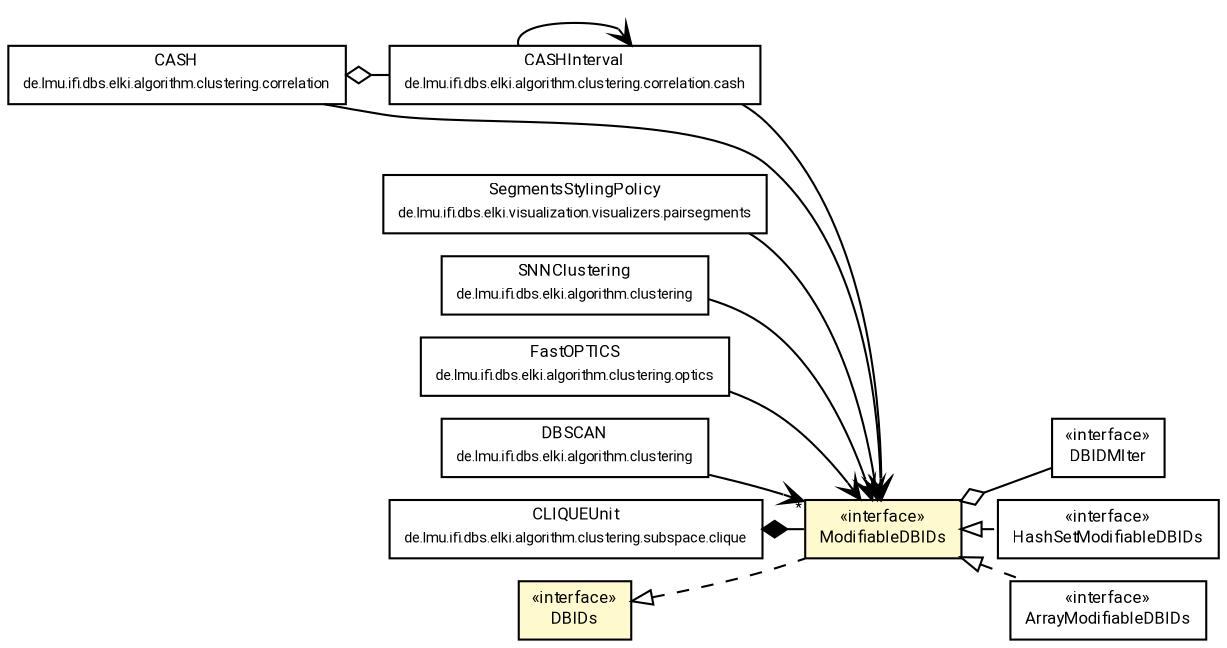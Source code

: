 #!/usr/local/bin/dot
#
# Class diagram 
# Generated by UMLGraph version R5_7_2-60-g0e99a6 (http://www.spinellis.gr/umlgraph/)
#

digraph G {
	graph [fontnames="svg"]
	edge [fontname="Roboto",fontsize=7,labelfontname="Roboto",labelfontsize=7,color="black"];
	node [fontname="Roboto",fontcolor="black",fontsize=8,shape=plaintext,margin=0,width=0,height=0];
	nodesep=0.15;
	ranksep=0.25;
	rankdir=LR;
	// de.lmu.ifi.dbs.elki.algorithm.clustering.correlation.cash.CASHInterval
	c7129446 [label=<<table title="de.lmu.ifi.dbs.elki.algorithm.clustering.correlation.cash.CASHInterval" border="0" cellborder="1" cellspacing="0" cellpadding="2" href="../../algorithm/clustering/correlation/cash/CASHInterval.html" target="_parent">
		<tr><td><table border="0" cellspacing="0" cellpadding="1">
		<tr><td align="center" balign="center"> <font face="Roboto">CASHInterval</font> </td></tr>
		<tr><td align="center" balign="center"> <font face="Roboto" point-size="7.0">de.lmu.ifi.dbs.elki.algorithm.clustering.correlation.cash</font> </td></tr>
		</table></td></tr>
		</table>>, URL="../../algorithm/clustering/correlation/cash/CASHInterval.html"];
	// de.lmu.ifi.dbs.elki.algorithm.clustering.correlation.CASH<V extends de.lmu.ifi.dbs.elki.data.NumberVector>
	c7129450 [label=<<table title="de.lmu.ifi.dbs.elki.algorithm.clustering.correlation.CASH" border="0" cellborder="1" cellspacing="0" cellpadding="2" href="../../algorithm/clustering/correlation/CASH.html" target="_parent">
		<tr><td><table border="0" cellspacing="0" cellpadding="1">
		<tr><td align="center" balign="center"> <font face="Roboto">CASH</font> </td></tr>
		<tr><td align="center" balign="center"> <font face="Roboto" point-size="7.0">de.lmu.ifi.dbs.elki.algorithm.clustering.correlation</font> </td></tr>
		</table></td></tr>
		</table>>, URL="../../algorithm/clustering/correlation/CASH.html"];
	// de.lmu.ifi.dbs.elki.visualization.visualizers.pairsegments.SegmentsStylingPolicy
	c7129730 [label=<<table title="de.lmu.ifi.dbs.elki.visualization.visualizers.pairsegments.SegmentsStylingPolicy" border="0" cellborder="1" cellspacing="0" cellpadding="2" href="../../visualization/visualizers/pairsegments/SegmentsStylingPolicy.html" target="_parent">
		<tr><td><table border="0" cellspacing="0" cellpadding="1">
		<tr><td align="center" balign="center"> <font face="Roboto">SegmentsStylingPolicy</font> </td></tr>
		<tr><td align="center" balign="center"> <font face="Roboto" point-size="7.0">de.lmu.ifi.dbs.elki.visualization.visualizers.pairsegments</font> </td></tr>
		</table></td></tr>
		</table>>, URL="../../visualization/visualizers/pairsegments/SegmentsStylingPolicy.html"];
	// de.lmu.ifi.dbs.elki.algorithm.clustering.SNNClustering<O>
	c7130025 [label=<<table title="de.lmu.ifi.dbs.elki.algorithm.clustering.SNNClustering" border="0" cellborder="1" cellspacing="0" cellpadding="2" href="../../algorithm/clustering/SNNClustering.html" target="_parent">
		<tr><td><table border="0" cellspacing="0" cellpadding="1">
		<tr><td align="center" balign="center"> <font face="Roboto">SNNClustering</font> </td></tr>
		<tr><td align="center" balign="center"> <font face="Roboto" point-size="7.0">de.lmu.ifi.dbs.elki.algorithm.clustering</font> </td></tr>
		</table></td></tr>
		</table>>, URL="../../algorithm/clustering/SNNClustering.html"];
	// de.lmu.ifi.dbs.elki.algorithm.clustering.optics.FastOPTICS<V extends de.lmu.ifi.dbs.elki.data.NumberVector>
	c7130048 [label=<<table title="de.lmu.ifi.dbs.elki.algorithm.clustering.optics.FastOPTICS" border="0" cellborder="1" cellspacing="0" cellpadding="2" href="../../algorithm/clustering/optics/FastOPTICS.html" target="_parent">
		<tr><td><table border="0" cellspacing="0" cellpadding="1">
		<tr><td align="center" balign="center"> <font face="Roboto">FastOPTICS</font> </td></tr>
		<tr><td align="center" balign="center"> <font face="Roboto" point-size="7.0">de.lmu.ifi.dbs.elki.algorithm.clustering.optics</font> </td></tr>
		</table></td></tr>
		</table>>, URL="../../algorithm/clustering/optics/FastOPTICS.html"];
	// de.lmu.ifi.dbs.elki.algorithm.clustering.DBSCAN<O>
	c7130176 [label=<<table title="de.lmu.ifi.dbs.elki.algorithm.clustering.DBSCAN" border="0" cellborder="1" cellspacing="0" cellpadding="2" href="../../algorithm/clustering/DBSCAN.html" target="_parent">
		<tr><td><table border="0" cellspacing="0" cellpadding="1">
		<tr><td align="center" balign="center"> <font face="Roboto">DBSCAN</font> </td></tr>
		<tr><td align="center" balign="center"> <font face="Roboto" point-size="7.0">de.lmu.ifi.dbs.elki.algorithm.clustering</font> </td></tr>
		</table></td></tr>
		</table>>, URL="../../algorithm/clustering/DBSCAN.html"];
	// de.lmu.ifi.dbs.elki.algorithm.clustering.subspace.clique.CLIQUEUnit
	c7130194 [label=<<table title="de.lmu.ifi.dbs.elki.algorithm.clustering.subspace.clique.CLIQUEUnit" border="0" cellborder="1" cellspacing="0" cellpadding="2" href="../../algorithm/clustering/subspace/clique/CLIQUEUnit.html" target="_parent">
		<tr><td><table border="0" cellspacing="0" cellpadding="1">
		<tr><td align="center" balign="center"> <font face="Roboto">CLIQUEUnit</font> </td></tr>
		<tr><td align="center" balign="center"> <font face="Roboto" point-size="7.0">de.lmu.ifi.dbs.elki.algorithm.clustering.subspace.clique</font> </td></tr>
		</table></td></tr>
		</table>>, URL="../../algorithm/clustering/subspace/clique/CLIQUEUnit.html"];
	// de.lmu.ifi.dbs.elki.database.ids.DBIDs
	c7130565 [label=<<table title="de.lmu.ifi.dbs.elki.database.ids.DBIDs" border="0" cellborder="1" cellspacing="0" cellpadding="2" bgcolor="LemonChiffon" href="DBIDs.html" target="_parent">
		<tr><td><table border="0" cellspacing="0" cellpadding="1">
		<tr><td align="center" balign="center"> &#171;interface&#187; </td></tr>
		<tr><td align="center" balign="center"> <font face="Roboto">DBIDs</font> </td></tr>
		</table></td></tr>
		</table>>, URL="DBIDs.html"];
	// de.lmu.ifi.dbs.elki.database.ids.DBIDMIter
	c7130568 [label=<<table title="de.lmu.ifi.dbs.elki.database.ids.DBIDMIter" border="0" cellborder="1" cellspacing="0" cellpadding="2" href="DBIDMIter.html" target="_parent">
		<tr><td><table border="0" cellspacing="0" cellpadding="1">
		<tr><td align="center" balign="center"> &#171;interface&#187; </td></tr>
		<tr><td align="center" balign="center"> <font face="Roboto">DBIDMIter</font> </td></tr>
		</table></td></tr>
		</table>>, URL="DBIDMIter.html"];
	// de.lmu.ifi.dbs.elki.database.ids.HashSetModifiableDBIDs
	c7130582 [label=<<table title="de.lmu.ifi.dbs.elki.database.ids.HashSetModifiableDBIDs" border="0" cellborder="1" cellspacing="0" cellpadding="2" href="HashSetModifiableDBIDs.html" target="_parent">
		<tr><td><table border="0" cellspacing="0" cellpadding="1">
		<tr><td align="center" balign="center"> &#171;interface&#187; </td></tr>
		<tr><td align="center" balign="center"> <font face="Roboto">HashSetModifiableDBIDs</font> </td></tr>
		</table></td></tr>
		</table>>, URL="HashSetModifiableDBIDs.html"];
	// de.lmu.ifi.dbs.elki.database.ids.ArrayModifiableDBIDs
	c7130589 [label=<<table title="de.lmu.ifi.dbs.elki.database.ids.ArrayModifiableDBIDs" border="0" cellborder="1" cellspacing="0" cellpadding="2" href="ArrayModifiableDBIDs.html" target="_parent">
		<tr><td><table border="0" cellspacing="0" cellpadding="1">
		<tr><td align="center" balign="center"> &#171;interface&#187; </td></tr>
		<tr><td align="center" balign="center"> <font face="Roboto">ArrayModifiableDBIDs</font> </td></tr>
		</table></td></tr>
		</table>>, URL="ArrayModifiableDBIDs.html"];
	// de.lmu.ifi.dbs.elki.database.ids.ModifiableDBIDs
	c7130591 [label=<<table title="de.lmu.ifi.dbs.elki.database.ids.ModifiableDBIDs" border="0" cellborder="1" cellspacing="0" cellpadding="2" bgcolor="lemonChiffon" href="ModifiableDBIDs.html" target="_parent">
		<tr><td><table border="0" cellspacing="0" cellpadding="1">
		<tr><td align="center" balign="center"> &#171;interface&#187; </td></tr>
		<tr><td align="center" balign="center"> <font face="Roboto">ModifiableDBIDs</font> </td></tr>
		</table></td></tr>
		</table>>, URL="ModifiableDBIDs.html"];
	// de.lmu.ifi.dbs.elki.algorithm.clustering.correlation.CASH<V extends de.lmu.ifi.dbs.elki.data.NumberVector> has de.lmu.ifi.dbs.elki.algorithm.clustering.correlation.cash.CASHInterval
	c7129450 -> c7129446 [arrowhead=none,arrowtail=ediamond,dir=back,weight=4];
	// de.lmu.ifi.dbs.elki.algorithm.clustering.subspace.clique.CLIQUEUnit composed de.lmu.ifi.dbs.elki.database.ids.ModifiableDBIDs
	c7130194 -> c7130591 [arrowhead=none,arrowtail=diamond,dir=back,weight=6];
	// de.lmu.ifi.dbs.elki.database.ids.HashSetModifiableDBIDs implements de.lmu.ifi.dbs.elki.database.ids.ModifiableDBIDs
	c7130591 -> c7130582 [arrowtail=empty,style=dashed,dir=back,weight=9];
	// de.lmu.ifi.dbs.elki.database.ids.ArrayModifiableDBIDs implements de.lmu.ifi.dbs.elki.database.ids.ModifiableDBIDs
	c7130591 -> c7130589 [arrowtail=empty,style=dashed,dir=back,weight=9];
	// de.lmu.ifi.dbs.elki.database.ids.ModifiableDBIDs implements de.lmu.ifi.dbs.elki.database.ids.DBIDs
	c7130565 -> c7130591 [arrowtail=empty,style=dashed,dir=back,weight=9];
	// de.lmu.ifi.dbs.elki.database.ids.ModifiableDBIDs has de.lmu.ifi.dbs.elki.database.ids.DBIDMIter
	c7130591 -> c7130568 [arrowhead=none,arrowtail=ediamond,dir=back,weight=4];
	// de.lmu.ifi.dbs.elki.algorithm.clustering.correlation.cash.CASHInterval navassoc de.lmu.ifi.dbs.elki.database.ids.ModifiableDBIDs
	c7129446 -> c7130591 [arrowhead=open,weight=1];
	// de.lmu.ifi.dbs.elki.algorithm.clustering.correlation.cash.CASHInterval navassoc de.lmu.ifi.dbs.elki.algorithm.clustering.correlation.cash.CASHInterval
	c7129446 -> c7129446 [arrowhead=open,weight=1];
	// de.lmu.ifi.dbs.elki.algorithm.clustering.correlation.CASH<V extends de.lmu.ifi.dbs.elki.data.NumberVector> navassoc de.lmu.ifi.dbs.elki.database.ids.ModifiableDBIDs
	c7129450 -> c7130591 [arrowhead=open,weight=1];
	// de.lmu.ifi.dbs.elki.visualization.visualizers.pairsegments.SegmentsStylingPolicy navassoc de.lmu.ifi.dbs.elki.database.ids.ModifiableDBIDs
	c7129730 -> c7130591 [arrowhead=open,weight=1];
	// de.lmu.ifi.dbs.elki.algorithm.clustering.SNNClustering<O> navassoc de.lmu.ifi.dbs.elki.database.ids.ModifiableDBIDs
	c7130025 -> c7130591 [arrowhead=open,weight=1,headlabel="*"];
	// de.lmu.ifi.dbs.elki.algorithm.clustering.optics.FastOPTICS<V extends de.lmu.ifi.dbs.elki.data.NumberVector> navassoc de.lmu.ifi.dbs.elki.database.ids.ModifiableDBIDs
	c7130048 -> c7130591 [arrowhead=open,weight=1];
	// de.lmu.ifi.dbs.elki.algorithm.clustering.DBSCAN<O> navassoc de.lmu.ifi.dbs.elki.database.ids.ModifiableDBIDs
	c7130176 -> c7130591 [arrowhead=open,weight=1,headlabel="*"];
}

